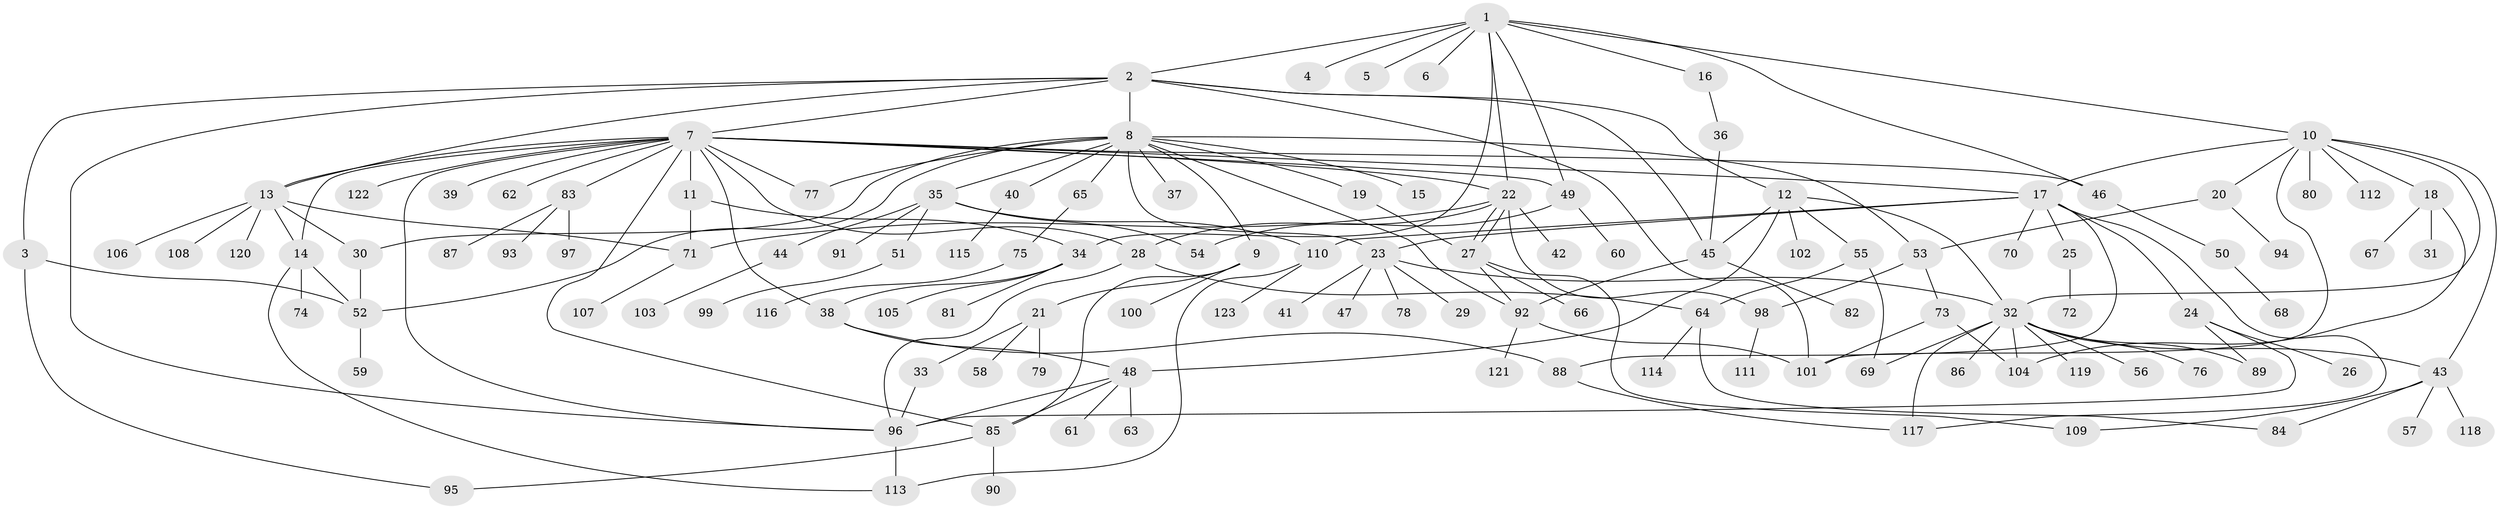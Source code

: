 // coarse degree distribution, {19: 0.02040816326530612, 6: 0.02040816326530612, 3: 0.10204081632653061, 1: 0.5714285714285714, 16: 0.02040816326530612, 12: 0.02040816326530612, 5: 0.061224489795918366, 15: 0.02040816326530612, 4: 0.04081632653061224, 2: 0.08163265306122448, 9: 0.04081632653061224}
// Generated by graph-tools (version 1.1) at 2025/17/03/04/25 18:17:57]
// undirected, 123 vertices, 176 edges
graph export_dot {
graph [start="1"]
  node [color=gray90,style=filled];
  1;
  2;
  3;
  4;
  5;
  6;
  7;
  8;
  9;
  10;
  11;
  12;
  13;
  14;
  15;
  16;
  17;
  18;
  19;
  20;
  21;
  22;
  23;
  24;
  25;
  26;
  27;
  28;
  29;
  30;
  31;
  32;
  33;
  34;
  35;
  36;
  37;
  38;
  39;
  40;
  41;
  42;
  43;
  44;
  45;
  46;
  47;
  48;
  49;
  50;
  51;
  52;
  53;
  54;
  55;
  56;
  57;
  58;
  59;
  60;
  61;
  62;
  63;
  64;
  65;
  66;
  67;
  68;
  69;
  70;
  71;
  72;
  73;
  74;
  75;
  76;
  77;
  78;
  79;
  80;
  81;
  82;
  83;
  84;
  85;
  86;
  87;
  88;
  89;
  90;
  91;
  92;
  93;
  94;
  95;
  96;
  97;
  98;
  99;
  100;
  101;
  102;
  103;
  104;
  105;
  106;
  107;
  108;
  109;
  110;
  111;
  112;
  113;
  114;
  115;
  116;
  117;
  118;
  119;
  120;
  121;
  122;
  123;
  1 -- 2;
  1 -- 4;
  1 -- 5;
  1 -- 6;
  1 -- 10;
  1 -- 16;
  1 -- 22;
  1 -- 34;
  1 -- 46;
  1 -- 49;
  2 -- 3;
  2 -- 7;
  2 -- 8;
  2 -- 12;
  2 -- 13;
  2 -- 45;
  2 -- 96;
  2 -- 101;
  3 -- 52;
  3 -- 95;
  7 -- 11;
  7 -- 13;
  7 -- 14;
  7 -- 17;
  7 -- 22;
  7 -- 28;
  7 -- 38;
  7 -- 39;
  7 -- 46;
  7 -- 49;
  7 -- 62;
  7 -- 77;
  7 -- 83;
  7 -- 85;
  7 -- 96;
  7 -- 122;
  8 -- 9;
  8 -- 15;
  8 -- 19;
  8 -- 23;
  8 -- 30;
  8 -- 35;
  8 -- 37;
  8 -- 40;
  8 -- 52;
  8 -- 53;
  8 -- 65;
  8 -- 77;
  8 -- 92;
  9 -- 21;
  9 -- 85;
  9 -- 100;
  10 -- 17;
  10 -- 18;
  10 -- 20;
  10 -- 32;
  10 -- 43;
  10 -- 80;
  10 -- 101;
  10 -- 112;
  11 -- 34;
  11 -- 71;
  12 -- 32;
  12 -- 45;
  12 -- 48;
  12 -- 55;
  12 -- 102;
  13 -- 14;
  13 -- 30;
  13 -- 71;
  13 -- 106;
  13 -- 108;
  13 -- 120;
  14 -- 52;
  14 -- 74;
  14 -- 113;
  16 -- 36;
  17 -- 23;
  17 -- 24;
  17 -- 25;
  17 -- 70;
  17 -- 88;
  17 -- 110;
  17 -- 117;
  18 -- 31;
  18 -- 67;
  18 -- 104;
  19 -- 27;
  20 -- 53;
  20 -- 94;
  21 -- 33;
  21 -- 58;
  21 -- 79;
  22 -- 27;
  22 -- 27;
  22 -- 28;
  22 -- 42;
  22 -- 71;
  22 -- 98;
  23 -- 29;
  23 -- 32;
  23 -- 41;
  23 -- 47;
  23 -- 78;
  24 -- 26;
  24 -- 89;
  24 -- 96;
  25 -- 72;
  27 -- 66;
  27 -- 92;
  27 -- 109;
  28 -- 64;
  28 -- 96;
  30 -- 52;
  32 -- 43;
  32 -- 56;
  32 -- 69;
  32 -- 76;
  32 -- 86;
  32 -- 89;
  32 -- 104;
  32 -- 117;
  32 -- 119;
  33 -- 96;
  34 -- 38;
  34 -- 81;
  34 -- 105;
  35 -- 44;
  35 -- 51;
  35 -- 54;
  35 -- 91;
  35 -- 110;
  36 -- 45;
  38 -- 48;
  38 -- 88;
  40 -- 115;
  43 -- 57;
  43 -- 84;
  43 -- 109;
  43 -- 118;
  44 -- 103;
  45 -- 82;
  45 -- 92;
  46 -- 50;
  48 -- 61;
  48 -- 63;
  48 -- 85;
  48 -- 96;
  49 -- 54;
  49 -- 60;
  50 -- 68;
  51 -- 99;
  52 -- 59;
  53 -- 73;
  53 -- 98;
  55 -- 64;
  55 -- 69;
  64 -- 84;
  64 -- 114;
  65 -- 75;
  71 -- 107;
  73 -- 101;
  73 -- 104;
  75 -- 116;
  83 -- 87;
  83 -- 93;
  83 -- 97;
  85 -- 90;
  85 -- 95;
  88 -- 117;
  92 -- 101;
  92 -- 121;
  96 -- 113;
  98 -- 111;
  110 -- 113;
  110 -- 123;
}
